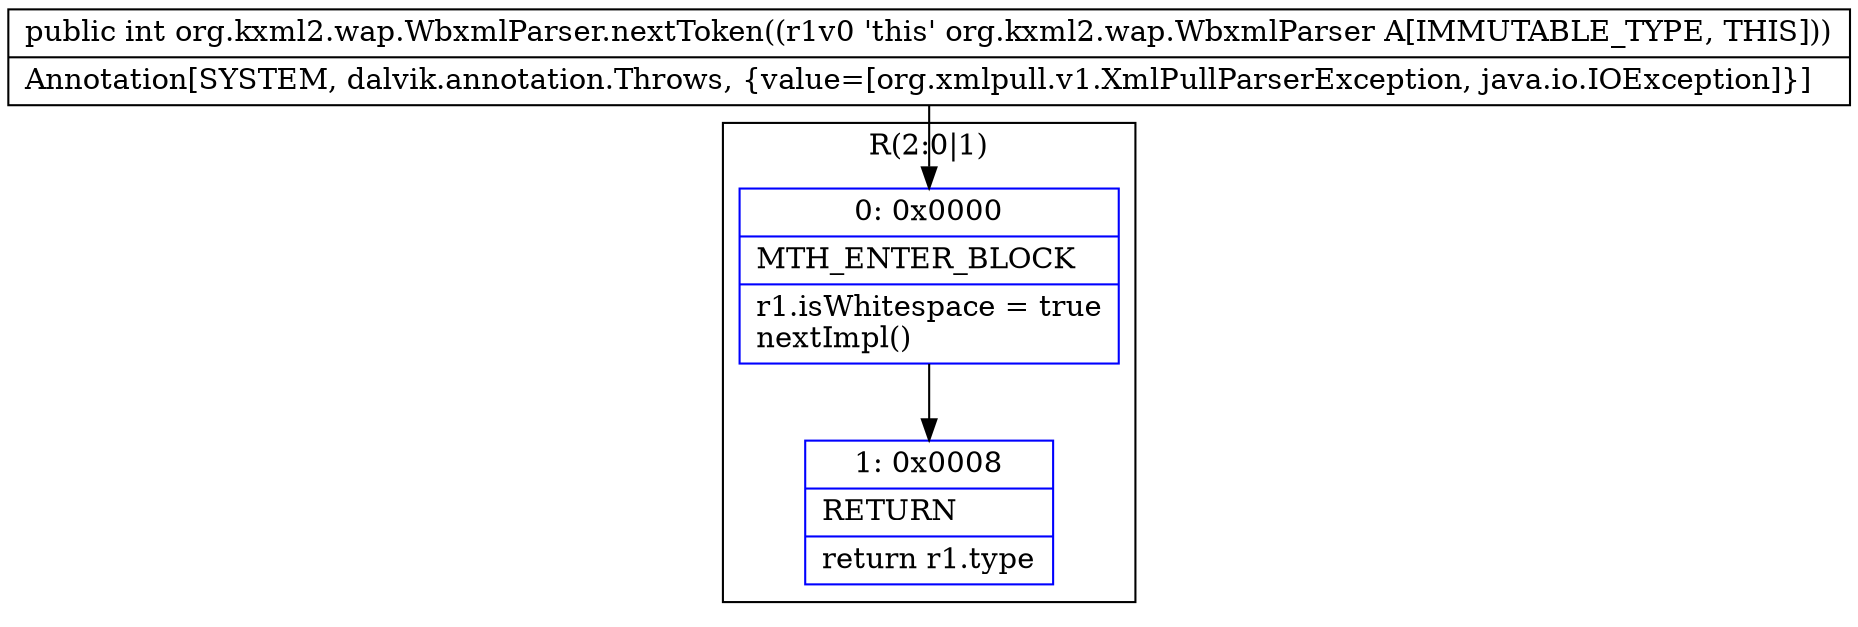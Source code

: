 digraph "CFG fororg.kxml2.wap.WbxmlParser.nextToken()I" {
subgraph cluster_Region_1579555529 {
label = "R(2:0|1)";
node [shape=record,color=blue];
Node_0 [shape=record,label="{0\:\ 0x0000|MTH_ENTER_BLOCK\l|r1.isWhitespace = true\lnextImpl()\l}"];
Node_1 [shape=record,label="{1\:\ 0x0008|RETURN\l|return r1.type\l}"];
}
MethodNode[shape=record,label="{public int org.kxml2.wap.WbxmlParser.nextToken((r1v0 'this' org.kxml2.wap.WbxmlParser A[IMMUTABLE_TYPE, THIS]))  | Annotation[SYSTEM, dalvik.annotation.Throws, \{value=[org.xmlpull.v1.XmlPullParserException, java.io.IOException]\}]\l}"];
MethodNode -> Node_0;
Node_0 -> Node_1;
}

